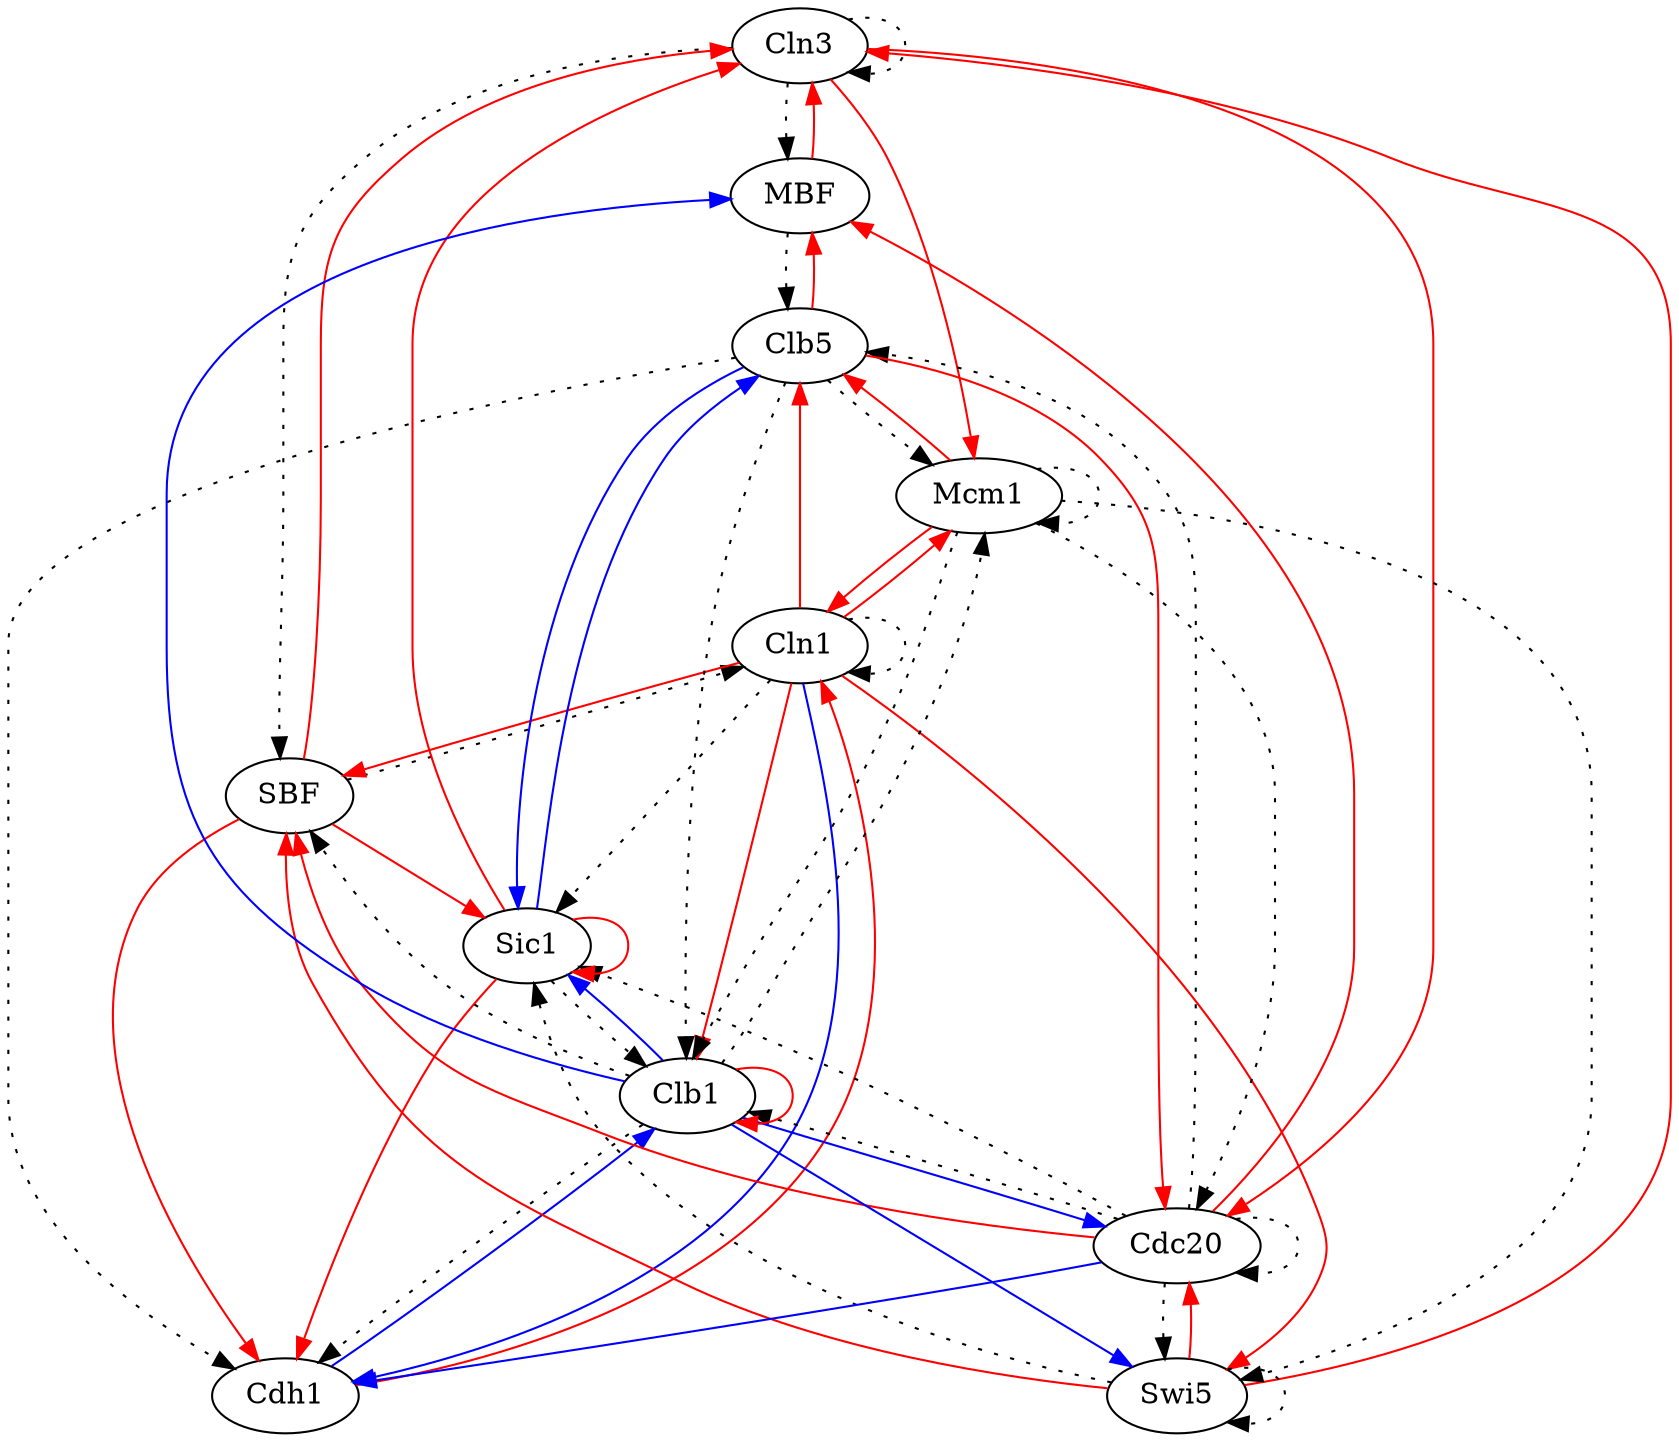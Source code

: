 // Grafos-Spellman11
digraph {
	YAL040C [label=Cln3]
	YDL056W [label=MBF]
	YER111C [label=SBF]
	YMR199W [label=Cln1]
	YGL003C [label=Cdh1]
	YDR146C [label=Swi5]
	YGL116W [label=Cdc20]
	YPR120C [label=Clb5]
	YLR079W [label=Sic1]
	YGR108W [label=Clb1]
	YMR043W [label=Mcm1]
	YAL040C -> YAL040C [style=dotted]
	YAL040C -> YDL056W [style=dotted]
	YAL040C -> YER111C [style=dotted]
	YAL040C -> YGL116W [color=red]
	YAL040C -> YMR043W [color=red]
	YDL056W -> YAL040C [color=red]
	YDL056W -> YPR120C [style=dotted]
	YER111C -> YAL040C [color=red]
	YER111C -> YMR199W [style=dotted]
	YER111C -> YGL003C [color=red]
	YER111C -> YLR079W [color=red]
	YMR199W -> YER111C [color=red]
	YMR199W -> YMR199W [style=dotted]
	YMR199W -> YGL003C [color=blue]
	YMR199W -> YDR146C [color=red]
	YMR199W -> YPR120C [color=red]
	YMR199W -> YLR079W [style=dotted]
	YMR199W -> YGR108W [color=red]
	YMR199W -> YMR043W [color=red]
	YGL003C -> YMR199W [color=red]
	YGL003C -> YGR108W [color=blue]
	YDR146C -> YAL040C [color=red]
	YDR146C -> YER111C [color=red]
	YDR146C -> YDR146C [style=dotted]
	YDR146C -> YGL116W [color=red]
	YDR146C -> YLR079W [style=dotted]
	YGL116W -> YDL056W [color=red]
	YGL116W -> YER111C [color=red]
	YGL116W -> YGL003C [color=blue]
	YGL116W -> YDR146C [style=dotted]
	YGL116W -> YGL116W [style=dotted]
	YGL116W -> YPR120C [style=dotted]
	YGL116W -> YLR079W [style=dotted]
	YGL116W -> YGR108W [style=dotted]
	YPR120C -> YDL056W [color=red]
	YPR120C -> YGL003C [style=dotted]
	YPR120C -> YGL116W [color=red]
	YPR120C -> YLR079W [color=blue]
	YPR120C -> YGR108W [style=dotted]
	YPR120C -> YMR043W [style=dotted]
	YLR079W -> YAL040C [color=red]
	YLR079W -> YGL003C [color=red]
	YLR079W -> YPR120C [color=blue]
	YLR079W -> YLR079W [color=red]
	YLR079W -> YGR108W [style=dotted]
	YGR108W -> YDL056W [color=blue]
	YGR108W -> YER111C [style=dotted]
	YGR108W -> YGL003C [style=dotted]
	YGR108W -> YDR146C [color=blue]
	YGR108W -> YGL116W [color=blue]
	YGR108W -> YLR079W [color=blue]
	YGR108W -> YGR108W [color=red]
	YGR108W -> YMR043W [style=dotted]
	YMR043W -> YMR199W [color=red]
	YMR043W -> YDR146C [style=dotted]
	YMR043W -> YGL116W [style=dotted]
	YMR043W -> YPR120C [color=red]
	YMR043W -> YGR108W [style=dotted]
	YMR043W -> YMR043W [style=dotted]
}
